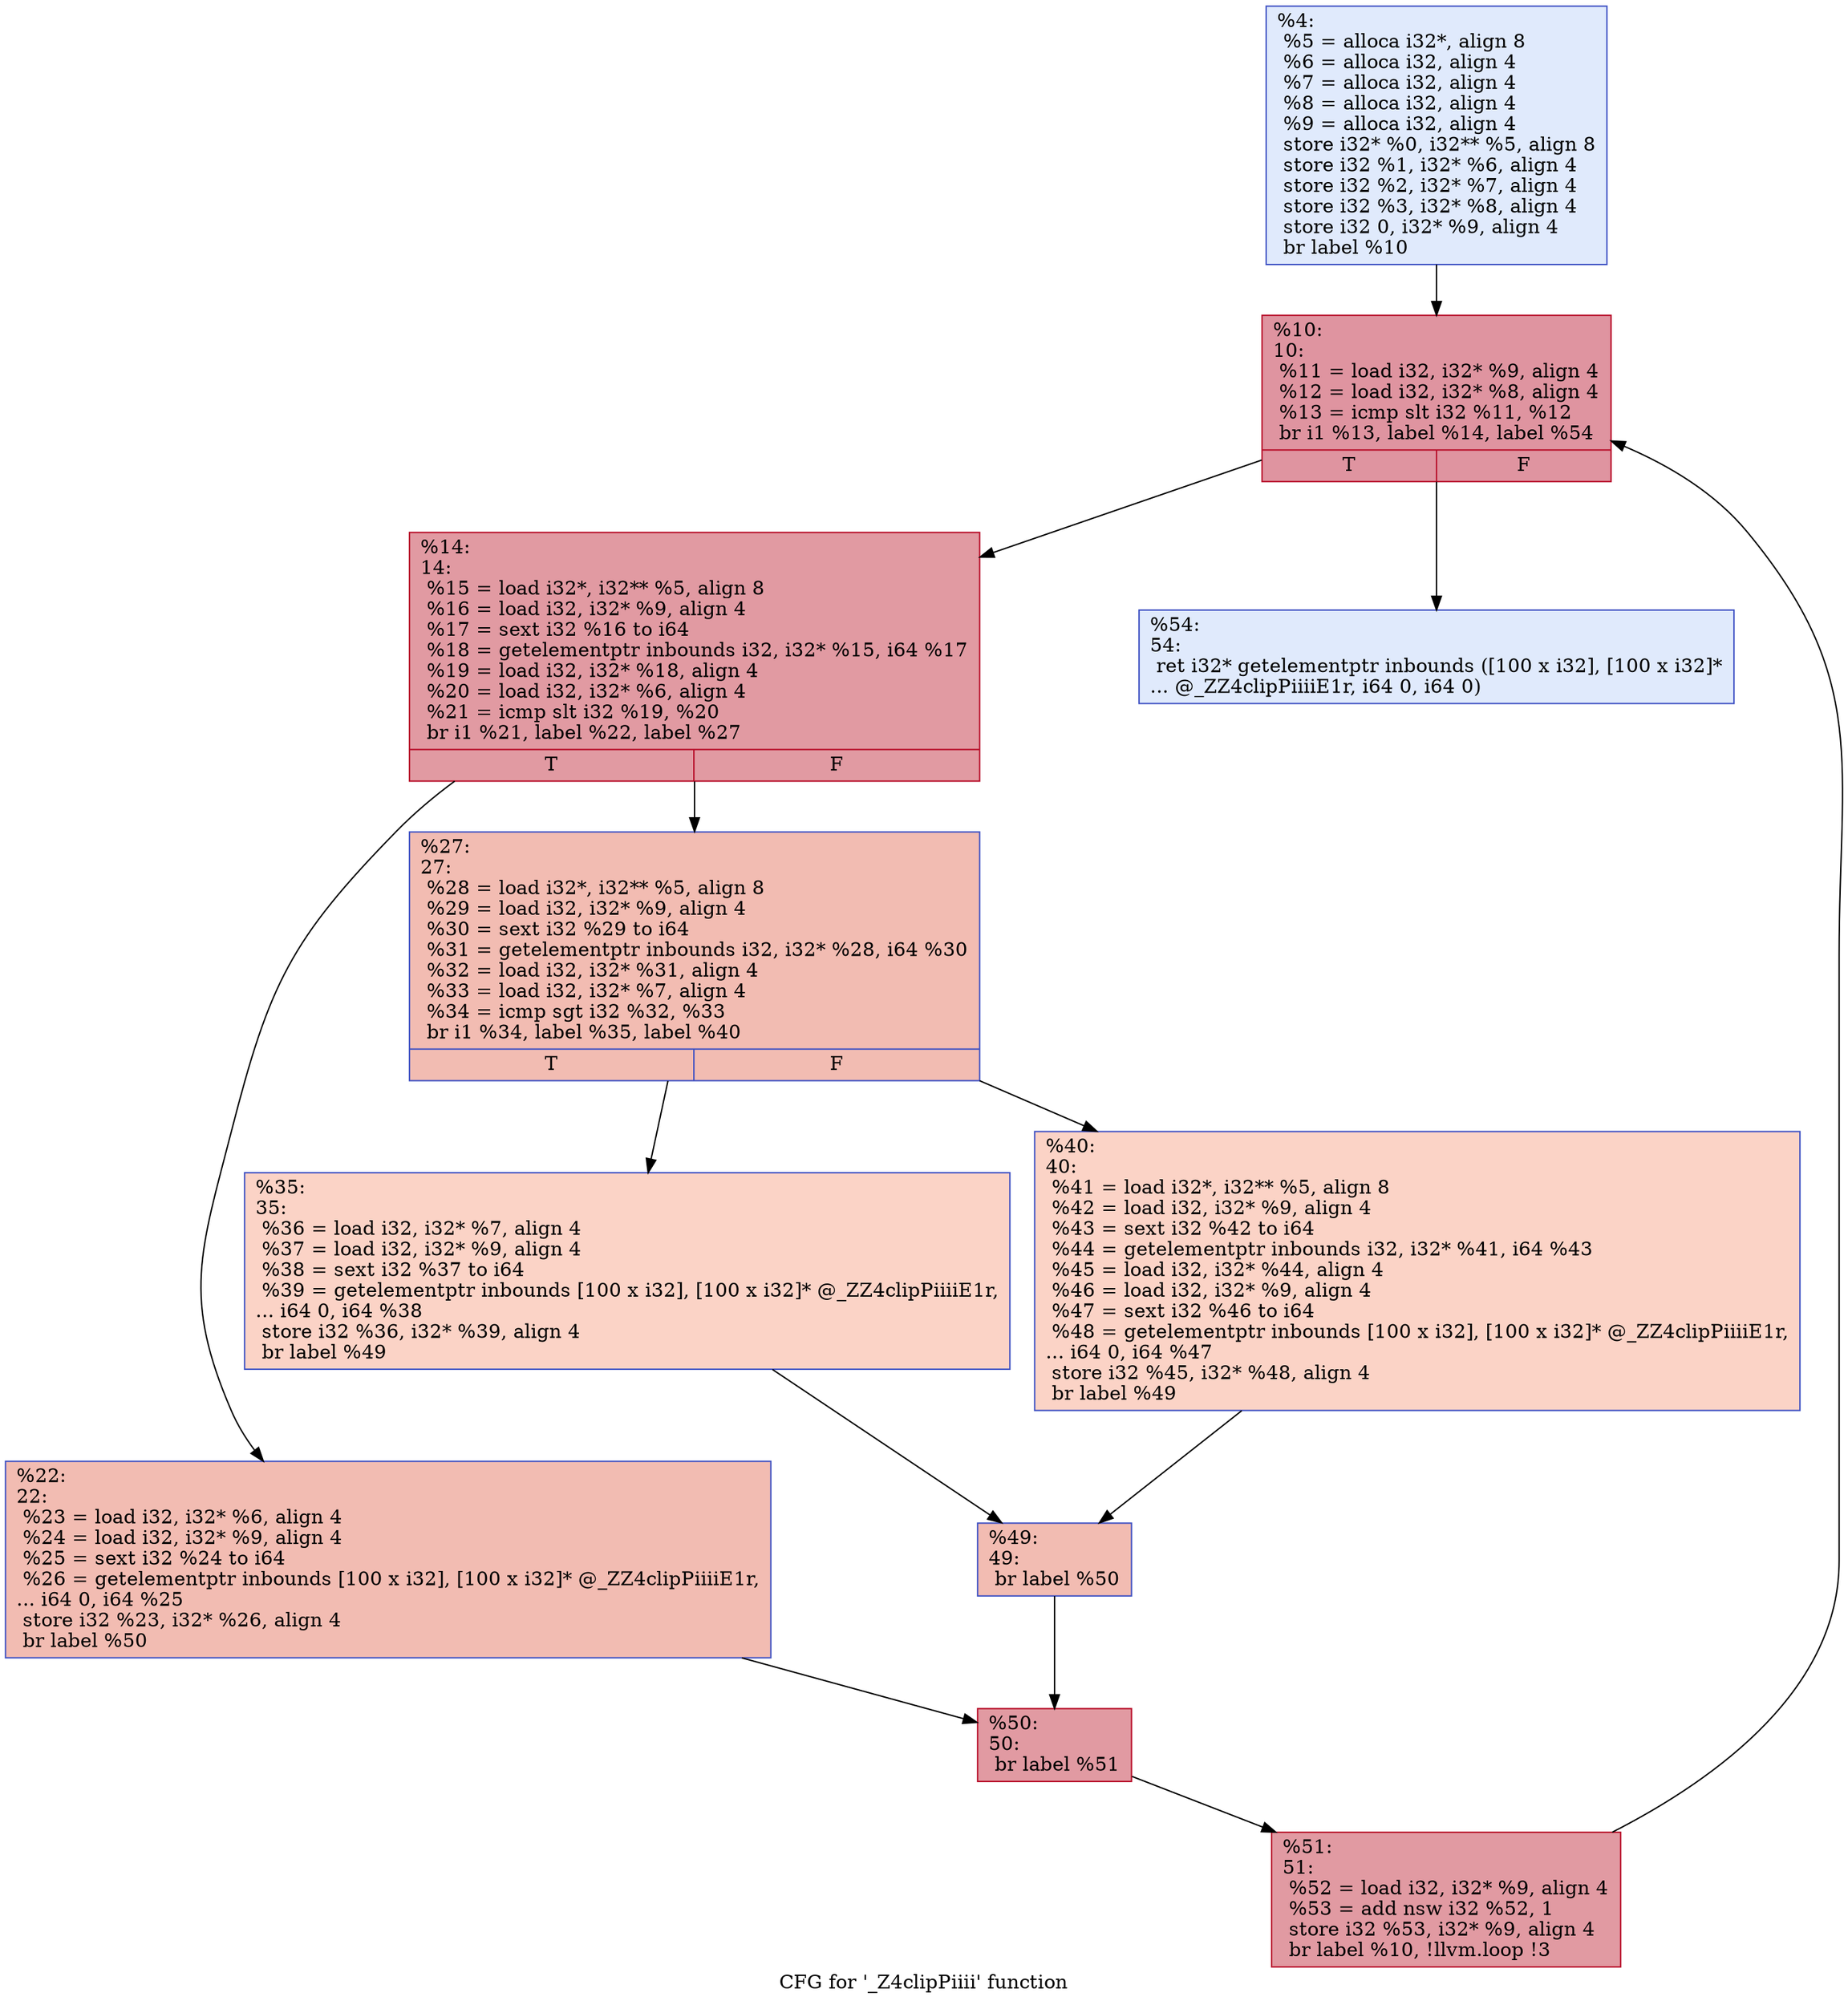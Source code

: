 digraph "CFG for '_Z4clipPiiii' function" {
	label="CFG for '_Z4clipPiiii' function";

	1 [shape=record,color="#3d50c3ff", style=filled, fillcolor="#b9d0f970",label="{%4:\l  %5 = alloca i32*, align 8\l  %6 = alloca i32, align 4\l  %7 = alloca i32, align 4\l  %8 = alloca i32, align 4\l  %9 = alloca i32, align 4\l  store i32* %0, i32** %5, align 8\l  store i32 %1, i32* %6, align 4\l  store i32 %2, i32* %7, align 4\l  store i32 %3, i32* %8, align 4\l  store i32 0, i32* %9, align 4\l  br label %10\l}"];
	1 -> 2;
	2 [shape=record,color="#b70d28ff", style=filled, fillcolor="#b70d2870",label="{%10:\l10:                                               \l  %11 = load i32, i32* %9, align 4\l  %12 = load i32, i32* %8, align 4\l  %13 = icmp slt i32 %11, %12\l  br i1 %13, label %14, label %54\l|{<s0>T|<s1>F}}"];
	2 -> 3;
	2 -> 4;
	3 [shape=record,color="#b70d28ff", style=filled, fillcolor="#bb1b2c70",label="{%14:\l14:                                               \l  %15 = load i32*, i32** %5, align 8\l  %16 = load i32, i32* %9, align 4\l  %17 = sext i32 %16 to i64\l  %18 = getelementptr inbounds i32, i32* %15, i64 %17\l  %19 = load i32, i32* %18, align 4\l  %20 = load i32, i32* %6, align 4\l  %21 = icmp slt i32 %19, %20\l  br i1 %21, label %22, label %27\l|{<s0>T|<s1>F}}"];
	3 -> 5;
	3 -> 6;
	5 [shape=record,color="#3d50c3ff", style=filled, fillcolor="#e1675170",label="{%22:\l22:                                               \l  %23 = load i32, i32* %6, align 4\l  %24 = load i32, i32* %9, align 4\l  %25 = sext i32 %24 to i64\l  %26 = getelementptr inbounds [100 x i32], [100 x i32]* @_ZZ4clipPiiiiE1r,\l... i64 0, i64 %25\l  store i32 %23, i32* %26, align 4\l  br label %50\l}"];
	5 -> 7;
	6 [shape=record,color="#3d50c3ff", style=filled, fillcolor="#e1675170",label="{%27:\l27:                                               \l  %28 = load i32*, i32** %5, align 8\l  %29 = load i32, i32* %9, align 4\l  %30 = sext i32 %29 to i64\l  %31 = getelementptr inbounds i32, i32* %28, i64 %30\l  %32 = load i32, i32* %31, align 4\l  %33 = load i32, i32* %7, align 4\l  %34 = icmp sgt i32 %32, %33\l  br i1 %34, label %35, label %40\l|{<s0>T|<s1>F}}"];
	6 -> 8;
	6 -> 9;
	8 [shape=record,color="#3d50c3ff", style=filled, fillcolor="#f59c7d70",label="{%35:\l35:                                               \l  %36 = load i32, i32* %7, align 4\l  %37 = load i32, i32* %9, align 4\l  %38 = sext i32 %37 to i64\l  %39 = getelementptr inbounds [100 x i32], [100 x i32]* @_ZZ4clipPiiiiE1r,\l... i64 0, i64 %38\l  store i32 %36, i32* %39, align 4\l  br label %49\l}"];
	8 -> 10;
	9 [shape=record,color="#3d50c3ff", style=filled, fillcolor="#f59c7d70",label="{%40:\l40:                                               \l  %41 = load i32*, i32** %5, align 8\l  %42 = load i32, i32* %9, align 4\l  %43 = sext i32 %42 to i64\l  %44 = getelementptr inbounds i32, i32* %41, i64 %43\l  %45 = load i32, i32* %44, align 4\l  %46 = load i32, i32* %9, align 4\l  %47 = sext i32 %46 to i64\l  %48 = getelementptr inbounds [100 x i32], [100 x i32]* @_ZZ4clipPiiiiE1r,\l... i64 0, i64 %47\l  store i32 %45, i32* %48, align 4\l  br label %49\l}"];
	9 -> 10;
	10 [shape=record,color="#3d50c3ff", style=filled, fillcolor="#e1675170",label="{%49:\l49:                                               \l  br label %50\l}"];
	10 -> 7;
	7 [shape=record,color="#b70d28ff", style=filled, fillcolor="#bb1b2c70",label="{%50:\l50:                                               \l  br label %51\l}"];
	7 -> 11;
	11 [shape=record,color="#b70d28ff", style=filled, fillcolor="#bb1b2c70",label="{%51:\l51:                                               \l  %52 = load i32, i32* %9, align 4\l  %53 = add nsw i32 %52, 1\l  store i32 %53, i32* %9, align 4\l  br label %10, !llvm.loop !3\l}"];
	11 -> 2;
	4 [shape=record,color="#3d50c3ff", style=filled, fillcolor="#b9d0f970",label="{%54:\l54:                                               \l  ret i32* getelementptr inbounds ([100 x i32], [100 x i32]*\l... @_ZZ4clipPiiiiE1r, i64 0, i64 0)\l}"];
}
